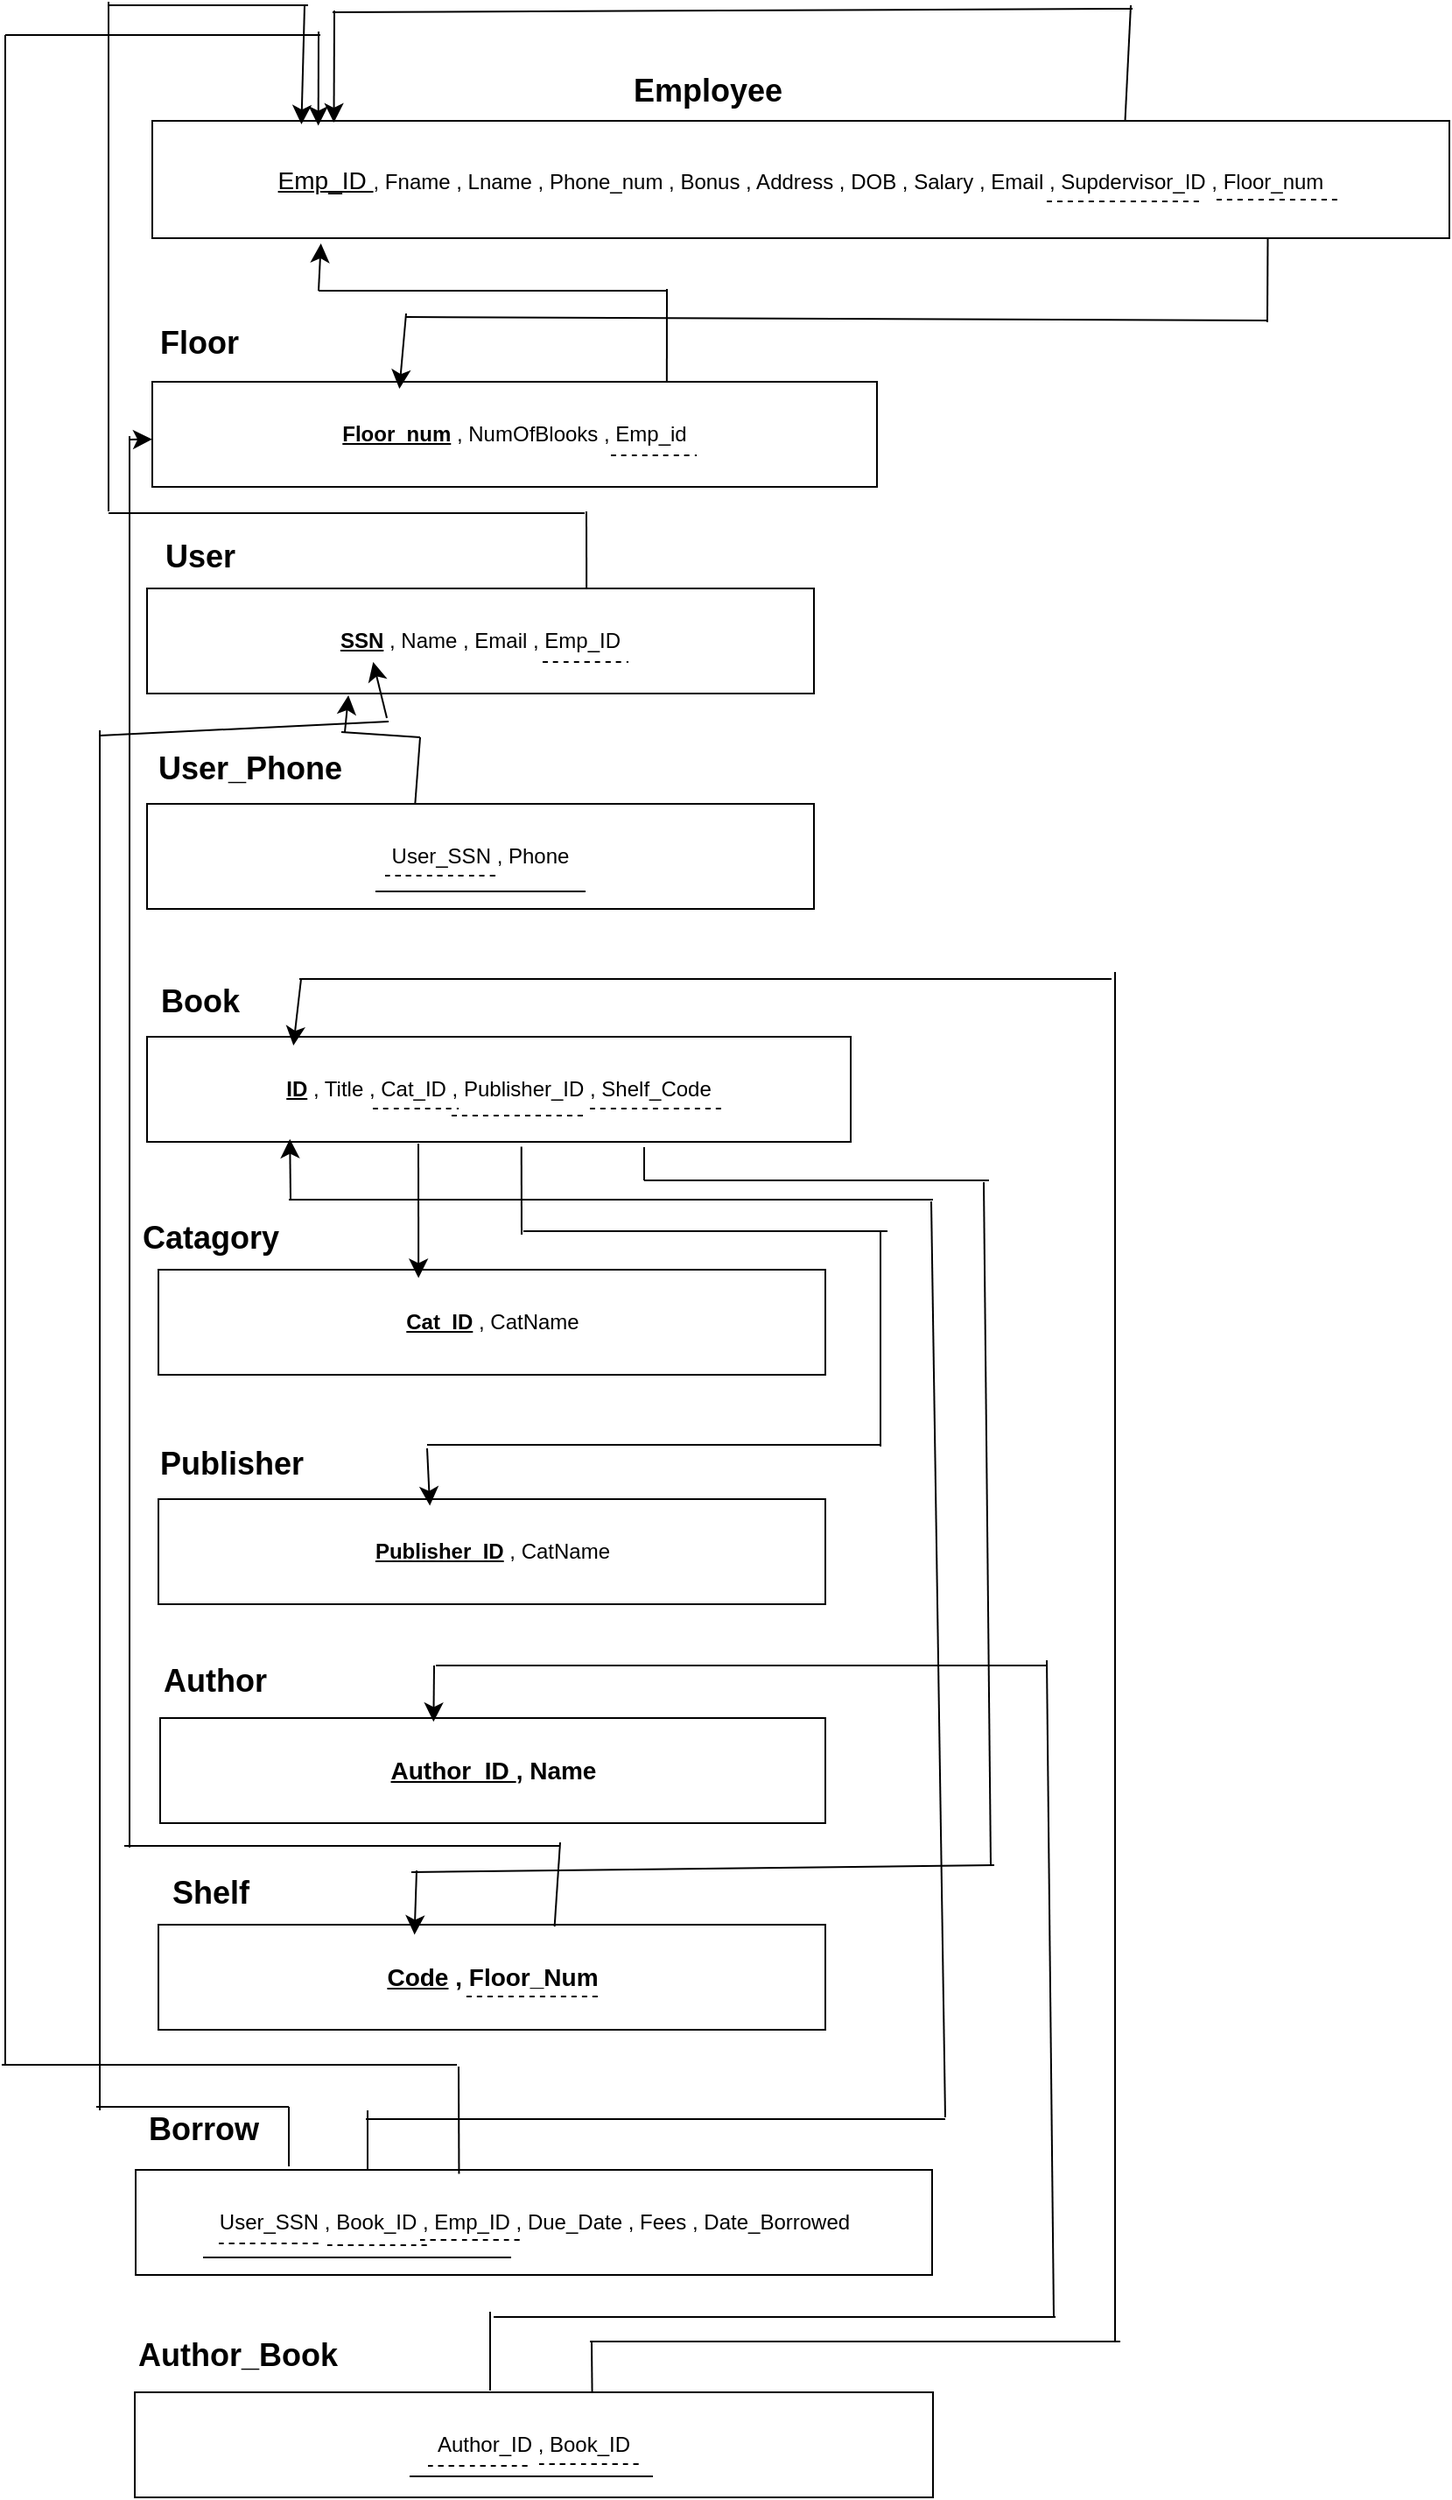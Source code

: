 <mxfile version="25.0.1">
  <diagram name="Page-1" id="vj93wLl-G3wx-1J5ryOs">
    <mxGraphModel dx="1509" dy="1623" grid="0" gridSize="10" guides="1" tooltips="1" connect="1" arrows="1" fold="1" page="0" pageScale="1" pageWidth="850" pageHeight="1100" math="0" shadow="0">
      <root>
        <mxCell id="0" />
        <mxCell id="1" parent="0" />
        <mxCell id="4OSnW97A3lsd2mWk9ZeH-1" value="&lt;u&gt;&lt;font style=&quot;font-size: 14px;&quot;&gt;Emp_ID &lt;/font&gt;&lt;/u&gt;, Fname , Lname , Phone_num , Bonus , Address , DOB , Salary , Email , Supdervisor_ID , Floor_num" style="rounded=0;whiteSpace=wrap;html=1;" vertex="1" parent="1">
          <mxGeometry x="-142" y="-171" width="741" height="67" as="geometry" />
        </mxCell>
        <mxCell id="4OSnW97A3lsd2mWk9ZeH-2" value="&lt;b&gt;&lt;font style=&quot;font-size: 18px;&quot;&gt;Employee&lt;/font&gt;&lt;/b&gt;" style="text;html=1;align=center;verticalAlign=middle;whiteSpace=wrap;rounded=0;fontSize=16;" vertex="1" parent="1">
          <mxGeometry x="133" y="-203" width="85" height="30" as="geometry" />
        </mxCell>
        <mxCell id="4OSnW97A3lsd2mWk9ZeH-3" value="" style="endArrow=none;dashed=1;html=1;rounded=0;fontSize=12;startSize=8;endSize=8;curved=1;" edge="1" parent="1">
          <mxGeometry width="50" height="50" relative="1" as="geometry">
            <mxPoint x="369" y="-125" as="sourcePoint" />
            <mxPoint x="458" y="-125" as="targetPoint" />
          </mxGeometry>
        </mxCell>
        <mxCell id="4OSnW97A3lsd2mWk9ZeH-5" value="" style="endArrow=none;html=1;rounded=0;fontSize=12;startSize=8;endSize=8;curved=1;entryX=0.75;entryY=0;entryDx=0;entryDy=0;" edge="1" parent="1" target="4OSnW97A3lsd2mWk9ZeH-1">
          <mxGeometry width="50" height="50" relative="1" as="geometry">
            <mxPoint x="417" y="-237" as="sourcePoint" />
            <mxPoint x="265" y="124" as="targetPoint" />
            <Array as="points" />
          </mxGeometry>
        </mxCell>
        <mxCell id="4OSnW97A3lsd2mWk9ZeH-7" value="" style="endArrow=none;html=1;rounded=0;fontSize=12;startSize=8;endSize=8;curved=1;" edge="1" parent="1">
          <mxGeometry width="50" height="50" relative="1" as="geometry">
            <mxPoint x="-39" y="-233" as="sourcePoint" />
            <mxPoint x="418" y="-235" as="targetPoint" />
          </mxGeometry>
        </mxCell>
        <mxCell id="4OSnW97A3lsd2mWk9ZeH-9" value="&lt;u&gt;&lt;b&gt;Floor_num&lt;/b&gt;&lt;/u&gt; , NumOfBlooks , Emp_id" style="rounded=0;whiteSpace=wrap;html=1;" vertex="1" parent="1">
          <mxGeometry x="-142" y="-22" width="414" height="60" as="geometry" />
        </mxCell>
        <mxCell id="4OSnW97A3lsd2mWk9ZeH-10" value="&lt;font style=&quot;font-size: 18px;&quot;&gt;&lt;b&gt;Floor&lt;/b&gt;&lt;/font&gt;" style="text;html=1;align=center;verticalAlign=middle;whiteSpace=wrap;rounded=0;fontSize=16;" vertex="1" parent="1">
          <mxGeometry x="-145" y="-59" width="60" height="30" as="geometry" />
        </mxCell>
        <mxCell id="4OSnW97A3lsd2mWk9ZeH-11" value="&lt;u&gt;&lt;b&gt;SSN&lt;/b&gt;&lt;/u&gt; , Name , Email , Emp_ID" style="rounded=0;whiteSpace=wrap;html=1;" vertex="1" parent="1">
          <mxGeometry x="-145" y="96" width="381" height="60" as="geometry" />
        </mxCell>
        <mxCell id="4OSnW97A3lsd2mWk9ZeH-14" value="User_SSN , Phone" style="rounded=0;whiteSpace=wrap;html=1;" vertex="1" parent="1">
          <mxGeometry x="-145" y="219" width="381" height="60" as="geometry" />
        </mxCell>
        <mxCell id="4OSnW97A3lsd2mWk9ZeH-15" value="&lt;font style=&quot;font-size: 18px;&quot;&gt;&lt;b&gt;User_Phone&lt;/b&gt;&lt;/font&gt;" style="text;html=1;align=center;verticalAlign=middle;whiteSpace=wrap;rounded=0;fontSize=16;" vertex="1" parent="1">
          <mxGeometry x="-142" y="184" width="112" height="30" as="geometry" />
        </mxCell>
        <mxCell id="4OSnW97A3lsd2mWk9ZeH-16" value="" style="endArrow=none;dashed=1;html=1;rounded=0;fontSize=12;startSize=8;endSize=8;curved=1;" edge="1" parent="1">
          <mxGeometry width="50" height="50" relative="1" as="geometry">
            <mxPoint x="-9" y="260" as="sourcePoint" />
            <mxPoint x="54" y="260" as="targetPoint" />
          </mxGeometry>
        </mxCell>
        <mxCell id="4OSnW97A3lsd2mWk9ZeH-17" value="" style="endArrow=none;html=1;rounded=0;fontSize=12;startSize=8;endSize=8;curved=1;" edge="1" parent="1">
          <mxGeometry width="50" height="50" relative="1" as="geometry">
            <mxPoint x="-14.5" y="269" as="sourcePoint" />
            <mxPoint x="105.5" y="269" as="targetPoint" />
          </mxGeometry>
        </mxCell>
        <mxCell id="4OSnW97A3lsd2mWk9ZeH-20" value="&lt;span style=&quot;font-size: 18px;&quot;&gt;&lt;b&gt;User&lt;/b&gt;&lt;/span&gt;" style="text;html=1;align=center;verticalAlign=middle;whiteSpace=wrap;rounded=0;fontSize=16;" vertex="1" parent="1">
          <mxGeometry x="-151.5" y="63" width="73" height="30" as="geometry" />
        </mxCell>
        <mxCell id="4OSnW97A3lsd2mWk9ZeH-22" style="edgeStyle=none;curved=1;rounded=0;orthogonalLoop=1;jettySize=auto;html=1;fontSize=12;startSize=8;endSize=8;" edge="1" parent="1" source="4OSnW97A3lsd2mWk9ZeH-21">
          <mxGeometry relative="1" as="geometry">
            <mxPoint x="29.647" y="396" as="targetPoint" />
          </mxGeometry>
        </mxCell>
        <mxCell id="4OSnW97A3lsd2mWk9ZeH-21" value="&lt;u&gt;&lt;b&gt;ID&lt;/b&gt;&lt;/u&gt; , Title , Cat_ID , Publisher_ID , Shelf_Code" style="rounded=0;whiteSpace=wrap;html=1;" vertex="1" parent="1">
          <mxGeometry x="-145" y="352" width="402" height="60" as="geometry" />
        </mxCell>
        <mxCell id="4OSnW97A3lsd2mWk9ZeH-23" value="&lt;font style=&quot;font-size: 18px;&quot;&gt;&lt;b&gt;Book&lt;/b&gt;&lt;/font&gt;" style="text;html=1;align=center;verticalAlign=middle;whiteSpace=wrap;rounded=0;fontSize=16;" vertex="1" parent="1">
          <mxGeometry x="-161.5" y="317" width="93" height="30" as="geometry" />
        </mxCell>
        <mxCell id="4OSnW97A3lsd2mWk9ZeH-24" value="&lt;b style=&quot;&quot;&gt;&lt;u&gt;Cat_ID&lt;/u&gt;&lt;/b&gt; , CatName" style="rounded=0;whiteSpace=wrap;html=1;" vertex="1" parent="1">
          <mxGeometry x="-138.5" y="485" width="381" height="60" as="geometry" />
        </mxCell>
        <mxCell id="4OSnW97A3lsd2mWk9ZeH-25" value="&lt;span style=&quot;font-size: 18px;&quot;&gt;&lt;b&gt;Catagory&lt;/b&gt;&lt;/span&gt;" style="text;html=1;align=center;verticalAlign=middle;whiteSpace=wrap;rounded=0;fontSize=16;" vertex="1" parent="1">
          <mxGeometry x="-145" y="452" width="73" height="30" as="geometry" />
        </mxCell>
        <mxCell id="4OSnW97A3lsd2mWk9ZeH-26" value="&lt;b style=&quot;&quot;&gt;&lt;u&gt;Publisher_ID&lt;/u&gt;&lt;/b&gt; , CatName" style="rounded=0;whiteSpace=wrap;html=1;" vertex="1" parent="1">
          <mxGeometry x="-138.5" y="616" width="381" height="60" as="geometry" />
        </mxCell>
        <mxCell id="4OSnW97A3lsd2mWk9ZeH-27" value="&lt;span style=&quot;font-size: 18px;&quot;&gt;&lt;b&gt;Publisher&lt;/b&gt;&lt;/span&gt;&lt;div&gt;&lt;span style=&quot;font-size: 18px;&quot;&gt;&lt;b&gt;&lt;br&gt;&lt;/b&gt;&lt;/span&gt;&lt;/div&gt;" style="text;html=1;align=center;verticalAlign=middle;whiteSpace=wrap;rounded=0;fontSize=16;" vertex="1" parent="1">
          <mxGeometry x="-133" y="597" width="73" height="19" as="geometry" />
        </mxCell>
        <mxCell id="4OSnW97A3lsd2mWk9ZeH-28" value="&lt;b&gt;&lt;font style=&quot;font-size: 14px;&quot;&gt;&lt;u&gt;Author_ID &lt;/u&gt;, Name&lt;/font&gt;&lt;/b&gt;" style="rounded=0;whiteSpace=wrap;html=1;" vertex="1" parent="1">
          <mxGeometry x="-137.5" y="741" width="380" height="60" as="geometry" />
        </mxCell>
        <mxCell id="4OSnW97A3lsd2mWk9ZeH-29" value="&lt;font style=&quot;font-size: 18px;&quot;&gt;&lt;b&gt;Author&lt;/b&gt;&lt;/font&gt;" style="text;html=1;align=center;verticalAlign=middle;whiteSpace=wrap;rounded=0;fontSize=16;" vertex="1" parent="1">
          <mxGeometry x="-136.5" y="705" width="60" height="30" as="geometry" />
        </mxCell>
        <mxCell id="4OSnW97A3lsd2mWk9ZeH-30" value="&lt;span style=&quot;font-size: 14px;&quot;&gt;&lt;b&gt;&lt;u&gt;Code&lt;/u&gt; , Floor_Num&lt;/b&gt;&lt;/span&gt;" style="rounded=0;whiteSpace=wrap;html=1;" vertex="1" parent="1">
          <mxGeometry x="-138.5" y="859" width="381" height="60" as="geometry" />
        </mxCell>
        <mxCell id="4OSnW97A3lsd2mWk9ZeH-31" value="&lt;span style=&quot;font-size: 18px;&quot;&gt;&lt;b&gt;Shelf&lt;/b&gt;&lt;/span&gt;" style="text;html=1;align=center;verticalAlign=middle;whiteSpace=wrap;rounded=0;fontSize=16;" vertex="1" parent="1">
          <mxGeometry x="-145" y="826" width="73" height="30" as="geometry" />
        </mxCell>
        <mxCell id="4OSnW97A3lsd2mWk9ZeH-32" value="" style="endArrow=none;dashed=1;html=1;rounded=0;fontSize=12;startSize=8;endSize=8;curved=1;" edge="1" parent="1">
          <mxGeometry width="50" height="50" relative="1" as="geometry">
            <mxPoint x="120" y="20" as="sourcePoint" />
            <mxPoint x="169" y="20" as="targetPoint" />
          </mxGeometry>
        </mxCell>
        <mxCell id="4OSnW97A3lsd2mWk9ZeH-35" value="" style="endArrow=none;dashed=1;html=1;rounded=0;fontSize=12;startSize=8;endSize=8;curved=1;" edge="1" parent="1">
          <mxGeometry width="50" height="50" relative="1" as="geometry">
            <mxPoint x="466" y="-126" as="sourcePoint" />
            <mxPoint x="538" y="-126" as="targetPoint" />
          </mxGeometry>
        </mxCell>
        <mxCell id="4OSnW97A3lsd2mWk9ZeH-36" value="" style="endArrow=none;dashed=1;html=1;rounded=0;fontSize=12;startSize=8;endSize=8;curved=1;" edge="1" parent="1">
          <mxGeometry width="50" height="50" relative="1" as="geometry">
            <mxPoint x="81" y="138" as="sourcePoint" />
            <mxPoint x="130" y="138" as="targetPoint" />
          </mxGeometry>
        </mxCell>
        <mxCell id="4OSnW97A3lsd2mWk9ZeH-37" value="User_SSN , Book_ID , Emp_ID , Due_Date , Fees , Date_Borrowed" style="rounded=0;whiteSpace=wrap;html=1;" vertex="1" parent="1">
          <mxGeometry x="-151.5" y="999" width="455" height="60" as="geometry" />
        </mxCell>
        <mxCell id="4OSnW97A3lsd2mWk9ZeH-39" value="&lt;span style=&quot;font-size: 18px;&quot;&gt;&lt;b&gt;Borrow&lt;/b&gt;&lt;/span&gt;" style="text;html=1;align=center;verticalAlign=middle;whiteSpace=wrap;rounded=0;fontSize=16;" vertex="1" parent="1">
          <mxGeometry x="-149.5" y="961" width="73" height="30" as="geometry" />
        </mxCell>
        <mxCell id="4OSnW97A3lsd2mWk9ZeH-40" value="" style="endArrow=none;dashed=1;html=1;rounded=0;fontSize=12;startSize=8;endSize=8;curved=1;" edge="1" parent="1">
          <mxGeometry width="50" height="50" relative="1" as="geometry">
            <mxPoint x="-104" y="1041" as="sourcePoint" />
            <mxPoint x="-44" y="1041" as="targetPoint" />
          </mxGeometry>
        </mxCell>
        <mxCell id="4OSnW97A3lsd2mWk9ZeH-41" value="" style="endArrow=none;dashed=1;html=1;rounded=0;fontSize=12;startSize=8;endSize=8;curved=1;" edge="1" parent="1">
          <mxGeometry width="50" height="50" relative="1" as="geometry">
            <mxPoint x="-42" y="1042" as="sourcePoint" />
            <mxPoint x="18" y="1042" as="targetPoint" />
          </mxGeometry>
        </mxCell>
        <mxCell id="4OSnW97A3lsd2mWk9ZeH-42" value="" style="endArrow=none;dashed=1;html=1;rounded=0;fontSize=12;startSize=8;endSize=8;curved=1;" edge="1" parent="1">
          <mxGeometry width="50" height="50" relative="1" as="geometry">
            <mxPoint x="11" y="1039" as="sourcePoint" />
            <mxPoint x="71" y="1039" as="targetPoint" />
          </mxGeometry>
        </mxCell>
        <mxCell id="4OSnW97A3lsd2mWk9ZeH-43" value="" style="endArrow=none;html=1;rounded=0;fontSize=12;startSize=8;endSize=8;curved=1;" edge="1" parent="1">
          <mxGeometry width="50" height="50" relative="1" as="geometry">
            <mxPoint x="-113" y="1049" as="sourcePoint" />
            <mxPoint x="63" y="1049" as="targetPoint" />
          </mxGeometry>
        </mxCell>
        <mxCell id="4OSnW97A3lsd2mWk9ZeH-45" value="" style="endArrow=none;dashed=1;html=1;rounded=0;fontSize=12;startSize=8;endSize=8;curved=1;" edge="1" parent="1">
          <mxGeometry width="50" height="50" relative="1" as="geometry">
            <mxPoint x="-16" y="393" as="sourcePoint" />
            <mxPoint x="33" y="393" as="targetPoint" />
          </mxGeometry>
        </mxCell>
        <mxCell id="4OSnW97A3lsd2mWk9ZeH-46" value="" style="endArrow=none;dashed=1;html=1;rounded=0;fontSize=12;startSize=8;endSize=8;curved=1;" edge="1" parent="1">
          <mxGeometry width="50" height="50" relative="1" as="geometry">
            <mxPoint x="29" y="397" as="sourcePoint" />
            <mxPoint x="106" y="397" as="targetPoint" />
          </mxGeometry>
        </mxCell>
        <mxCell id="4OSnW97A3lsd2mWk9ZeH-47" value="Author_ID , Book_ID" style="rounded=0;whiteSpace=wrap;html=1;" vertex="1" parent="1">
          <mxGeometry x="-152" y="1126" width="456" height="60" as="geometry" />
        </mxCell>
        <mxCell id="4OSnW97A3lsd2mWk9ZeH-48" value="&lt;font style=&quot;font-size: 18px;&quot;&gt;&lt;b&gt;Author_Book&lt;/b&gt;&lt;/font&gt;" style="text;html=1;align=center;verticalAlign=middle;whiteSpace=wrap;rounded=0;fontSize=16;" vertex="1" parent="1">
          <mxGeometry x="-123" y="1090" width="60" height="30" as="geometry" />
        </mxCell>
        <mxCell id="4OSnW97A3lsd2mWk9ZeH-49" value="" style="endArrow=none;dashed=1;html=1;rounded=0;fontSize=12;startSize=8;endSize=8;curved=1;" edge="1" parent="1">
          <mxGeometry width="50" height="50" relative="1" as="geometry">
            <mxPoint x="15.5" y="1168" as="sourcePoint" />
            <mxPoint x="75.5" y="1168" as="targetPoint" />
          </mxGeometry>
        </mxCell>
        <mxCell id="4OSnW97A3lsd2mWk9ZeH-50" value="" style="endArrow=none;dashed=1;html=1;rounded=0;fontSize=12;startSize=8;endSize=8;curved=1;" edge="1" parent="1">
          <mxGeometry width="50" height="50" relative="1" as="geometry">
            <mxPoint x="79" y="1167" as="sourcePoint" />
            <mxPoint x="139" y="1167" as="targetPoint" />
          </mxGeometry>
        </mxCell>
        <mxCell id="4OSnW97A3lsd2mWk9ZeH-51" value="" style="endArrow=none;html=1;rounded=0;fontSize=12;startSize=8;endSize=8;curved=1;" edge="1" parent="1">
          <mxGeometry width="50" height="50" relative="1" as="geometry">
            <mxPoint x="5" y="1174" as="sourcePoint" />
            <mxPoint x="144" y="1174" as="targetPoint" />
          </mxGeometry>
        </mxCell>
        <mxCell id="4OSnW97A3lsd2mWk9ZeH-52" value="" style="endArrow=none;dashed=1;html=1;rounded=0;fontSize=12;startSize=8;endSize=8;curved=1;" edge="1" parent="1">
          <mxGeometry width="50" height="50" relative="1" as="geometry">
            <mxPoint x="108" y="393" as="sourcePoint" />
            <mxPoint x="185" y="393" as="targetPoint" />
          </mxGeometry>
        </mxCell>
        <mxCell id="4OSnW97A3lsd2mWk9ZeH-53" value="" style="endArrow=none;dashed=1;html=1;rounded=0;fontSize=12;startSize=8;endSize=8;curved=1;" edge="1" parent="1">
          <mxGeometry width="50" height="50" relative="1" as="geometry">
            <mxPoint x="37.5" y="900" as="sourcePoint" />
            <mxPoint x="114.5" y="900" as="targetPoint" />
          </mxGeometry>
        </mxCell>
        <mxCell id="4OSnW97A3lsd2mWk9ZeH-54" value="" style="endArrow=none;html=1;rounded=0;fontSize=12;startSize=8;endSize=8;curved=1;exitX=0.71;exitY=0;exitDx=0;exitDy=0;exitPerimeter=0;" edge="1" parent="1" source="4OSnW97A3lsd2mWk9ZeH-9">
          <mxGeometry width="50" height="50" relative="1" as="geometry">
            <mxPoint x="195" y="-39" as="sourcePoint" />
            <mxPoint x="152" y="-75" as="targetPoint" />
          </mxGeometry>
        </mxCell>
        <mxCell id="4OSnW97A3lsd2mWk9ZeH-55" value="" style="endArrow=none;html=1;rounded=0;fontSize=12;startSize=8;endSize=8;curved=1;" edge="1" parent="1">
          <mxGeometry width="50" height="50" relative="1" as="geometry">
            <mxPoint x="152" y="-74" as="sourcePoint" />
            <mxPoint x="-47" y="-74" as="targetPoint" />
          </mxGeometry>
        </mxCell>
        <mxCell id="4OSnW97A3lsd2mWk9ZeH-56" value="" style="endArrow=classic;html=1;rounded=0;fontSize=12;startSize=8;endSize=8;curved=1;entryX=0.13;entryY=1.045;entryDx=0;entryDy=0;entryPerimeter=0;" edge="1" parent="1" target="4OSnW97A3lsd2mWk9ZeH-1">
          <mxGeometry width="50" height="50" relative="1" as="geometry">
            <mxPoint x="-47" y="-74" as="sourcePoint" />
            <mxPoint x="245" y="-89" as="targetPoint" />
          </mxGeometry>
        </mxCell>
        <mxCell id="4OSnW97A3lsd2mWk9ZeH-57" value="" style="endArrow=none;html=1;rounded=0;fontSize=12;startSize=8;endSize=8;curved=1;entryX=0.86;entryY=1;entryDx=0;entryDy=0;entryPerimeter=0;" edge="1" parent="1" target="4OSnW97A3lsd2mWk9ZeH-1">
          <mxGeometry width="50" height="50" relative="1" as="geometry">
            <mxPoint x="495" y="-56" as="sourcePoint" />
            <mxPoint x="245" y="-89" as="targetPoint" />
          </mxGeometry>
        </mxCell>
        <mxCell id="4OSnW97A3lsd2mWk9ZeH-58" value="" style="endArrow=none;html=1;rounded=0;fontSize=12;startSize=8;endSize=8;curved=1;" edge="1" parent="1">
          <mxGeometry width="50" height="50" relative="1" as="geometry">
            <mxPoint x="3" y="-59" as="sourcePoint" />
            <mxPoint x="495" y="-57" as="targetPoint" />
          </mxGeometry>
        </mxCell>
        <mxCell id="4OSnW97A3lsd2mWk9ZeH-59" value="" style="endArrow=classic;html=1;rounded=0;fontSize=12;startSize=8;endSize=8;curved=1;entryX=0.341;entryY=0.067;entryDx=0;entryDy=0;entryPerimeter=0;" edge="1" parent="1" target="4OSnW97A3lsd2mWk9ZeH-9">
          <mxGeometry width="50" height="50" relative="1" as="geometry">
            <mxPoint x="3" y="-61" as="sourcePoint" />
            <mxPoint x="245" y="-89" as="targetPoint" />
          </mxGeometry>
        </mxCell>
        <mxCell id="4OSnW97A3lsd2mWk9ZeH-60" value="" style="endArrow=classic;html=1;rounded=0;fontSize=12;startSize=8;endSize=8;curved=1;entryX=0.14;entryY=0.015;entryDx=0;entryDy=0;entryPerimeter=0;" edge="1" parent="1" target="4OSnW97A3lsd2mWk9ZeH-1">
          <mxGeometry width="50" height="50" relative="1" as="geometry">
            <mxPoint x="-38" y="-234" as="sourcePoint" />
            <mxPoint x="245" y="-89" as="targetPoint" />
          </mxGeometry>
        </mxCell>
        <mxCell id="4OSnW97A3lsd2mWk9ZeH-61" value="" style="endArrow=none;html=1;rounded=0;fontSize=12;startSize=8;endSize=8;curved=1;exitX=0.402;exitY=0;exitDx=0;exitDy=0;exitPerimeter=0;" edge="1" parent="1" source="4OSnW97A3lsd2mWk9ZeH-14">
          <mxGeometry width="50" height="50" relative="1" as="geometry">
            <mxPoint x="114" y="61" as="sourcePoint" />
            <mxPoint x="11" y="181" as="targetPoint" />
          </mxGeometry>
        </mxCell>
        <mxCell id="4OSnW97A3lsd2mWk9ZeH-62" value="" style="endArrow=none;html=1;rounded=0;fontSize=12;startSize=8;endSize=8;curved=1;" edge="1" parent="1">
          <mxGeometry width="50" height="50" relative="1" as="geometry">
            <mxPoint x="11" y="181" as="sourcePoint" />
            <mxPoint x="-34" y="178" as="targetPoint" />
          </mxGeometry>
        </mxCell>
        <mxCell id="4OSnW97A3lsd2mWk9ZeH-64" value="" style="endArrow=classic;html=1;rounded=0;fontSize=12;startSize=8;endSize=8;curved=1;entryX=0.302;entryY=1.017;entryDx=0;entryDy=0;entryPerimeter=0;" edge="1" parent="1" target="4OSnW97A3lsd2mWk9ZeH-11">
          <mxGeometry width="50" height="50" relative="1" as="geometry">
            <mxPoint x="-32" y="178" as="sourcePoint" />
            <mxPoint x="164" y="11" as="targetPoint" />
          </mxGeometry>
        </mxCell>
        <mxCell id="4OSnW97A3lsd2mWk9ZeH-65" value="" style="endArrow=none;html=1;rounded=0;fontSize=12;startSize=8;endSize=8;curved=1;exitX=0.659;exitY=0;exitDx=0;exitDy=0;exitPerimeter=0;" edge="1" parent="1" source="4OSnW97A3lsd2mWk9ZeH-11">
          <mxGeometry width="50" height="50" relative="1" as="geometry">
            <mxPoint x="114" y="61" as="sourcePoint" />
            <mxPoint x="106" y="52" as="targetPoint" />
          </mxGeometry>
        </mxCell>
        <mxCell id="4OSnW97A3lsd2mWk9ZeH-66" value="" style="endArrow=none;html=1;rounded=0;fontSize=12;startSize=8;endSize=8;curved=1;" edge="1" parent="1">
          <mxGeometry width="50" height="50" relative="1" as="geometry">
            <mxPoint x="105" y="53" as="sourcePoint" />
            <mxPoint x="-167" y="53" as="targetPoint" />
          </mxGeometry>
        </mxCell>
        <mxCell id="4OSnW97A3lsd2mWk9ZeH-67" value="" style="endArrow=none;html=1;rounded=0;fontSize=12;startSize=8;endSize=8;curved=1;" edge="1" parent="1">
          <mxGeometry width="50" height="50" relative="1" as="geometry">
            <mxPoint x="-167" y="52" as="sourcePoint" />
            <mxPoint x="-167" y="-239" as="targetPoint" />
          </mxGeometry>
        </mxCell>
        <mxCell id="4OSnW97A3lsd2mWk9ZeH-68" value="" style="endArrow=none;html=1;rounded=0;fontSize=12;startSize=8;endSize=8;curved=1;" edge="1" parent="1">
          <mxGeometry width="50" height="50" relative="1" as="geometry">
            <mxPoint x="-167" y="-237" as="sourcePoint" />
            <mxPoint x="-53" y="-237" as="targetPoint" />
          </mxGeometry>
        </mxCell>
        <mxCell id="4OSnW97A3lsd2mWk9ZeH-69" value="" style="endArrow=classic;html=1;rounded=0;fontSize=12;startSize=8;endSize=8;curved=1;entryX=0.115;entryY=0.03;entryDx=0;entryDy=0;entryPerimeter=0;" edge="1" parent="1" target="4OSnW97A3lsd2mWk9ZeH-1">
          <mxGeometry width="50" height="50" relative="1" as="geometry">
            <mxPoint x="-55" y="-237" as="sourcePoint" />
            <mxPoint x="164" y="11" as="targetPoint" />
          </mxGeometry>
        </mxCell>
        <mxCell id="4OSnW97A3lsd2mWk9ZeH-70" value="" style="endArrow=none;html=1;rounded=0;fontSize=12;startSize=8;endSize=8;curved=1;" edge="1" parent="1">
          <mxGeometry width="50" height="50" relative="1" as="geometry">
            <mxPoint x="-64" y="997" as="sourcePoint" />
            <mxPoint x="-64" y="963" as="targetPoint" />
          </mxGeometry>
        </mxCell>
        <mxCell id="4OSnW97A3lsd2mWk9ZeH-71" value="" style="endArrow=none;html=1;rounded=0;fontSize=12;startSize=8;endSize=8;curved=1;" edge="1" parent="1">
          <mxGeometry width="50" height="50" relative="1" as="geometry">
            <mxPoint x="-64" y="963" as="sourcePoint" />
            <mxPoint x="-174" y="963" as="targetPoint" />
          </mxGeometry>
        </mxCell>
        <mxCell id="4OSnW97A3lsd2mWk9ZeH-72" value="" style="endArrow=none;html=1;rounded=0;fontSize=12;startSize=8;endSize=8;curved=1;" edge="1" parent="1">
          <mxGeometry width="50" height="50" relative="1" as="geometry">
            <mxPoint x="-172" y="965" as="sourcePoint" />
            <mxPoint x="-172" y="177" as="targetPoint" />
          </mxGeometry>
        </mxCell>
        <mxCell id="4OSnW97A3lsd2mWk9ZeH-74" value="" style="endArrow=none;html=1;rounded=0;fontSize=12;startSize=8;endSize=8;curved=1;" edge="1" parent="1">
          <mxGeometry width="50" height="50" relative="1" as="geometry">
            <mxPoint x="-172" y="180" as="sourcePoint" />
            <mxPoint x="-7" y="172" as="targetPoint" />
          </mxGeometry>
        </mxCell>
        <mxCell id="4OSnW97A3lsd2mWk9ZeH-75" value="" style="endArrow=classic;html=1;rounded=0;fontSize=12;startSize=8;endSize=8;curved=1;entryX=0.339;entryY=0.7;entryDx=0;entryDy=0;entryPerimeter=0;" edge="1" parent="1" target="4OSnW97A3lsd2mWk9ZeH-11">
          <mxGeometry width="50" height="50" relative="1" as="geometry">
            <mxPoint x="-8" y="170" as="sourcePoint" />
            <mxPoint x="73" y="360" as="targetPoint" />
          </mxGeometry>
        </mxCell>
        <mxCell id="4OSnW97A3lsd2mWk9ZeH-77" value="" style="endArrow=none;html=1;rounded=0;fontSize=12;startSize=8;endSize=8;curved=1;" edge="1" parent="1">
          <mxGeometry width="50" height="50" relative="1" as="geometry">
            <mxPoint x="-19" y="999" as="sourcePoint" />
            <mxPoint x="-19" y="965" as="targetPoint" />
          </mxGeometry>
        </mxCell>
        <mxCell id="4OSnW97A3lsd2mWk9ZeH-78" value="" style="endArrow=none;html=1;rounded=0;fontSize=12;startSize=8;endSize=8;curved=1;" edge="1" parent="1">
          <mxGeometry width="50" height="50" relative="1" as="geometry">
            <mxPoint x="-20" y="970" as="sourcePoint" />
            <mxPoint x="311" y="970" as="targetPoint" />
          </mxGeometry>
        </mxCell>
        <mxCell id="4OSnW97A3lsd2mWk9ZeH-79" value="" style="endArrow=none;html=1;rounded=0;fontSize=12;startSize=8;endSize=8;curved=1;" edge="1" parent="1">
          <mxGeometry width="50" height="50" relative="1" as="geometry">
            <mxPoint x="311" y="969" as="sourcePoint" />
            <mxPoint x="303" y="446" as="targetPoint" />
          </mxGeometry>
        </mxCell>
        <mxCell id="4OSnW97A3lsd2mWk9ZeH-80" value="" style="endArrow=none;html=1;rounded=0;fontSize=12;startSize=8;endSize=8;curved=1;" edge="1" parent="1">
          <mxGeometry width="50" height="50" relative="1" as="geometry">
            <mxPoint x="-64" y="445" as="sourcePoint" />
            <mxPoint x="304" y="445" as="targetPoint" />
          </mxGeometry>
        </mxCell>
        <mxCell id="4OSnW97A3lsd2mWk9ZeH-82" value="" style="endArrow=classic;html=1;rounded=0;fontSize=12;startSize=8;endSize=8;curved=1;entryX=0.203;entryY=0.972;entryDx=0;entryDy=0;entryPerimeter=0;" edge="1" parent="1" target="4OSnW97A3lsd2mWk9ZeH-21">
          <mxGeometry width="50" height="50" relative="1" as="geometry">
            <mxPoint x="-63" y="445" as="sourcePoint" />
            <mxPoint x="11" y="666" as="targetPoint" />
          </mxGeometry>
        </mxCell>
        <mxCell id="4OSnW97A3lsd2mWk9ZeH-83" value="" style="endArrow=none;html=1;rounded=0;fontSize=12;startSize=8;endSize=8;curved=1;exitX=0.406;exitY=0.037;exitDx=0;exitDy=0;exitPerimeter=0;" edge="1" parent="1" source="4OSnW97A3lsd2mWk9ZeH-37">
          <mxGeometry width="50" height="50" relative="1" as="geometry">
            <mxPoint x="-9" y="1009" as="sourcePoint" />
            <mxPoint x="33" y="940" as="targetPoint" />
          </mxGeometry>
        </mxCell>
        <mxCell id="4OSnW97A3lsd2mWk9ZeH-84" value="" style="endArrow=none;html=1;rounded=0;fontSize=12;startSize=8;endSize=8;curved=1;" edge="1" parent="1">
          <mxGeometry width="50" height="50" relative="1" as="geometry">
            <mxPoint x="32" y="939" as="sourcePoint" />
            <mxPoint x="-228" y="939" as="targetPoint" />
          </mxGeometry>
        </mxCell>
        <mxCell id="4OSnW97A3lsd2mWk9ZeH-85" value="" style="endArrow=none;html=1;rounded=0;fontSize=12;startSize=8;endSize=8;curved=1;" edge="1" parent="1">
          <mxGeometry width="50" height="50" relative="1" as="geometry">
            <mxPoint x="-226" y="939" as="sourcePoint" />
            <mxPoint x="-226" y="-220" as="targetPoint" />
          </mxGeometry>
        </mxCell>
        <mxCell id="4OSnW97A3lsd2mWk9ZeH-86" value="" style="endArrow=none;html=1;rounded=0;fontSize=12;startSize=8;endSize=8;curved=1;" edge="1" parent="1">
          <mxGeometry width="50" height="50" relative="1" as="geometry">
            <mxPoint x="-226" y="-220" as="sourcePoint" />
            <mxPoint x="-46" y="-220" as="targetPoint" />
          </mxGeometry>
        </mxCell>
        <mxCell id="4OSnW97A3lsd2mWk9ZeH-87" value="" style="endArrow=classic;html=1;rounded=0;fontSize=12;startSize=8;endSize=8;curved=1;entryX=0.128;entryY=0.041;entryDx=0;entryDy=0;entryPerimeter=0;" edge="1" parent="1" target="4OSnW97A3lsd2mWk9ZeH-1">
          <mxGeometry width="50" height="50" relative="1" as="geometry">
            <mxPoint x="-47" y="-222" as="sourcePoint" />
            <mxPoint x="62" y="12" as="targetPoint" />
          </mxGeometry>
        </mxCell>
        <mxCell id="4OSnW97A3lsd2mWk9ZeH-88" value="" style="endArrow=classic;html=1;rounded=0;fontSize=12;startSize=8;endSize=8;curved=1;entryX=0.39;entryY=0.079;entryDx=0;entryDy=0;entryPerimeter=0;" edge="1" parent="1" target="4OSnW97A3lsd2mWk9ZeH-24">
          <mxGeometry width="50" height="50" relative="1" as="geometry">
            <mxPoint x="10" y="413" as="sourcePoint" />
            <mxPoint x="151" y="413" as="targetPoint" />
          </mxGeometry>
        </mxCell>
        <mxCell id="4OSnW97A3lsd2mWk9ZeH-90" value="" style="endArrow=none;html=1;rounded=0;fontSize=12;startSize=8;endSize=8;curved=1;exitX=0.532;exitY=1.046;exitDx=0;exitDy=0;exitPerimeter=0;" edge="1" parent="1" source="4OSnW97A3lsd2mWk9ZeH-21">
          <mxGeometry width="50" height="50" relative="1" as="geometry">
            <mxPoint x="101" y="463" as="sourcePoint" />
            <mxPoint x="69" y="465" as="targetPoint" />
          </mxGeometry>
        </mxCell>
        <mxCell id="4OSnW97A3lsd2mWk9ZeH-91" value="" style="endArrow=none;html=1;rounded=0;fontSize=12;startSize=8;endSize=8;curved=1;" edge="1" parent="1">
          <mxGeometry width="50" height="50" relative="1" as="geometry">
            <mxPoint x="70" y="463" as="sourcePoint" />
            <mxPoint x="278" y="463" as="targetPoint" />
          </mxGeometry>
        </mxCell>
        <mxCell id="4OSnW97A3lsd2mWk9ZeH-92" value="" style="endArrow=none;html=1;rounded=0;fontSize=12;startSize=8;endSize=8;curved=1;" edge="1" parent="1">
          <mxGeometry width="50" height="50" relative="1" as="geometry">
            <mxPoint x="274" y="586" as="sourcePoint" />
            <mxPoint x="274" y="463" as="targetPoint" />
          </mxGeometry>
        </mxCell>
        <mxCell id="4OSnW97A3lsd2mWk9ZeH-93" value="" style="endArrow=none;html=1;rounded=0;fontSize=12;startSize=8;endSize=8;curved=1;" edge="1" parent="1">
          <mxGeometry width="50" height="50" relative="1" as="geometry">
            <mxPoint x="15" y="585" as="sourcePoint" />
            <mxPoint x="274" y="585" as="targetPoint" />
          </mxGeometry>
        </mxCell>
        <mxCell id="4OSnW97A3lsd2mWk9ZeH-94" value="" style="endArrow=classic;html=1;rounded=0;fontSize=12;startSize=8;endSize=8;curved=1;entryX=0.407;entryY=0.063;entryDx=0;entryDy=0;entryPerimeter=0;" edge="1" parent="1" target="4OSnW97A3lsd2mWk9ZeH-26">
          <mxGeometry width="50" height="50" relative="1" as="geometry">
            <mxPoint x="15" y="587" as="sourcePoint" />
            <mxPoint x="151" y="413" as="targetPoint" />
          </mxGeometry>
        </mxCell>
        <mxCell id="4OSnW97A3lsd2mWk9ZeH-95" value="" style="endArrow=none;html=1;rounded=0;fontSize=12;startSize=8;endSize=8;curved=1;" edge="1" parent="1">
          <mxGeometry width="50" height="50" relative="1" as="geometry">
            <mxPoint x="51" y="1125" as="sourcePoint" />
            <mxPoint x="51" y="1080" as="targetPoint" />
          </mxGeometry>
        </mxCell>
        <mxCell id="4OSnW97A3lsd2mWk9ZeH-96" value="" style="endArrow=none;html=1;rounded=0;fontSize=12;startSize=8;endSize=8;curved=1;" edge="1" parent="1">
          <mxGeometry width="50" height="50" relative="1" as="geometry">
            <mxPoint x="53" y="1083" as="sourcePoint" />
            <mxPoint x="374" y="1083" as="targetPoint" />
          </mxGeometry>
        </mxCell>
        <mxCell id="4OSnW97A3lsd2mWk9ZeH-97" value="" style="endArrow=none;html=1;rounded=0;fontSize=12;startSize=8;endSize=8;curved=1;" edge="1" parent="1">
          <mxGeometry width="50" height="50" relative="1" as="geometry">
            <mxPoint x="373" y="1083" as="sourcePoint" />
            <mxPoint x="369" y="708" as="targetPoint" />
          </mxGeometry>
        </mxCell>
        <mxCell id="4OSnW97A3lsd2mWk9ZeH-98" value="" style="endArrow=none;html=1;rounded=0;fontSize=12;startSize=8;endSize=8;curved=1;" edge="1" parent="1">
          <mxGeometry width="50" height="50" relative="1" as="geometry">
            <mxPoint x="369" y="711" as="sourcePoint" />
            <mxPoint x="20" y="711" as="targetPoint" />
          </mxGeometry>
        </mxCell>
        <mxCell id="4OSnW97A3lsd2mWk9ZeH-99" value="" style="endArrow=classic;html=1;rounded=0;fontSize=12;startSize=8;endSize=8;curved=1;entryX=0.411;entryY=0.036;entryDx=0;entryDy=0;entryPerimeter=0;" edge="1" parent="1" target="4OSnW97A3lsd2mWk9ZeH-28">
          <mxGeometry width="50" height="50" relative="1" as="geometry">
            <mxPoint x="19" y="711" as="sourcePoint" />
            <mxPoint x="161" y="551" as="targetPoint" />
          </mxGeometry>
        </mxCell>
        <mxCell id="4OSnW97A3lsd2mWk9ZeH-100" value="" style="endArrow=none;html=1;rounded=0;fontSize=12;startSize=8;endSize=8;curved=1;exitX=0.573;exitY=0.004;exitDx=0;exitDy=0;exitPerimeter=0;" edge="1" parent="1" source="4OSnW97A3lsd2mWk9ZeH-47">
          <mxGeometry width="50" height="50" relative="1" as="geometry">
            <mxPoint x="111" y="601" as="sourcePoint" />
            <mxPoint x="109" y="1097" as="targetPoint" />
          </mxGeometry>
        </mxCell>
        <mxCell id="4OSnW97A3lsd2mWk9ZeH-101" value="" style="endArrow=none;html=1;rounded=0;fontSize=12;startSize=8;endSize=8;curved=1;" edge="1" parent="1">
          <mxGeometry width="50" height="50" relative="1" as="geometry">
            <mxPoint x="108" y="1097" as="sourcePoint" />
            <mxPoint x="411" y="1097" as="targetPoint" />
          </mxGeometry>
        </mxCell>
        <mxCell id="4OSnW97A3lsd2mWk9ZeH-102" value="" style="endArrow=none;html=1;rounded=0;fontSize=12;startSize=8;endSize=8;curved=1;" edge="1" parent="1">
          <mxGeometry width="50" height="50" relative="1" as="geometry">
            <mxPoint x="408" y="1097" as="sourcePoint" />
            <mxPoint x="408" y="315" as="targetPoint" />
          </mxGeometry>
        </mxCell>
        <mxCell id="4OSnW97A3lsd2mWk9ZeH-103" value="" style="endArrow=none;html=1;rounded=0;fontSize=12;startSize=8;endSize=8;curved=1;" edge="1" parent="1">
          <mxGeometry width="50" height="50" relative="1" as="geometry">
            <mxPoint x="-58" y="319" as="sourcePoint" />
            <mxPoint x="406" y="319" as="targetPoint" />
          </mxGeometry>
        </mxCell>
        <mxCell id="4OSnW97A3lsd2mWk9ZeH-104" value="" style="endArrow=classic;html=1;rounded=0;fontSize=12;startSize=8;endSize=8;curved=1;entryX=0.208;entryY=0.083;entryDx=0;entryDy=0;entryPerimeter=0;" edge="1" parent="1" target="4OSnW97A3lsd2mWk9ZeH-21">
          <mxGeometry width="50" height="50" relative="1" as="geometry">
            <mxPoint x="-57" y="319" as="sourcePoint" />
            <mxPoint x="161" y="551" as="targetPoint" />
          </mxGeometry>
        </mxCell>
        <mxCell id="4OSnW97A3lsd2mWk9ZeH-105" value="" style="endArrow=none;html=1;rounded=0;fontSize=12;startSize=8;endSize=8;curved=1;" edge="1" parent="1">
          <mxGeometry width="50" height="50" relative="1" as="geometry">
            <mxPoint x="139" y="434" as="sourcePoint" />
            <mxPoint x="139" y="415" as="targetPoint" />
          </mxGeometry>
        </mxCell>
        <mxCell id="4OSnW97A3lsd2mWk9ZeH-106" value="" style="endArrow=none;html=1;rounded=0;fontSize=12;startSize=8;endSize=8;curved=1;" edge="1" parent="1">
          <mxGeometry width="50" height="50" relative="1" as="geometry">
            <mxPoint x="139" y="434" as="sourcePoint" />
            <mxPoint x="336" y="434" as="targetPoint" />
          </mxGeometry>
        </mxCell>
        <mxCell id="4OSnW97A3lsd2mWk9ZeH-107" value="" style="endArrow=none;html=1;rounded=0;fontSize=12;startSize=8;endSize=8;curved=1;" edge="1" parent="1">
          <mxGeometry width="50" height="50" relative="1" as="geometry">
            <mxPoint x="337" y="825" as="sourcePoint" />
            <mxPoint x="333" y="435" as="targetPoint" />
          </mxGeometry>
        </mxCell>
        <mxCell id="4OSnW97A3lsd2mWk9ZeH-108" value="" style="endArrow=none;html=1;rounded=0;fontSize=12;startSize=8;endSize=8;curved=1;" edge="1" parent="1">
          <mxGeometry width="50" height="50" relative="1" as="geometry">
            <mxPoint x="6" y="829" as="sourcePoint" />
            <mxPoint x="339" y="825" as="targetPoint" />
          </mxGeometry>
        </mxCell>
        <mxCell id="4OSnW97A3lsd2mWk9ZeH-109" value="" style="endArrow=classic;html=1;rounded=0;fontSize=12;startSize=8;endSize=8;curved=1;entryX=0.384;entryY=0.095;entryDx=0;entryDy=0;entryPerimeter=0;" edge="1" parent="1" target="4OSnW97A3lsd2mWk9ZeH-30">
          <mxGeometry width="50" height="50" relative="1" as="geometry">
            <mxPoint x="9" y="828" as="sourcePoint" />
            <mxPoint x="161" y="551" as="targetPoint" />
          </mxGeometry>
        </mxCell>
        <mxCell id="4OSnW97A3lsd2mWk9ZeH-110" value="" style="endArrow=none;html=1;rounded=0;fontSize=12;startSize=8;endSize=8;curved=1;exitX=0.594;exitY=0.018;exitDx=0;exitDy=0;exitPerimeter=0;" edge="1" parent="1" source="4OSnW97A3lsd2mWk9ZeH-30">
          <mxGeometry width="50" height="50" relative="1" as="geometry">
            <mxPoint x="111" y="447" as="sourcePoint" />
            <mxPoint x="91" y="812" as="targetPoint" />
          </mxGeometry>
        </mxCell>
        <mxCell id="4OSnW97A3lsd2mWk9ZeH-111" value="" style="endArrow=none;html=1;rounded=0;fontSize=12;startSize=8;endSize=8;curved=1;" edge="1" parent="1">
          <mxGeometry width="50" height="50" relative="1" as="geometry">
            <mxPoint x="91" y="814" as="sourcePoint" />
            <mxPoint x="-158" y="814" as="targetPoint" />
          </mxGeometry>
        </mxCell>
        <mxCell id="4OSnW97A3lsd2mWk9ZeH-112" value="" style="endArrow=none;html=1;rounded=0;fontSize=12;startSize=8;endSize=8;curved=1;" edge="1" parent="1">
          <mxGeometry width="50" height="50" relative="1" as="geometry">
            <mxPoint x="-155" y="815" as="sourcePoint" />
            <mxPoint x="-155" y="9" as="targetPoint" />
          </mxGeometry>
        </mxCell>
        <mxCell id="4OSnW97A3lsd2mWk9ZeH-113" value="" style="endArrow=classic;html=1;rounded=0;fontSize=12;startSize=8;endSize=8;curved=1;" edge="1" parent="1" target="4OSnW97A3lsd2mWk9ZeH-9">
          <mxGeometry width="50" height="50" relative="1" as="geometry">
            <mxPoint x="-155" y="11" as="sourcePoint" />
            <mxPoint x="161" y="397" as="targetPoint" />
          </mxGeometry>
        </mxCell>
      </root>
    </mxGraphModel>
  </diagram>
</mxfile>
